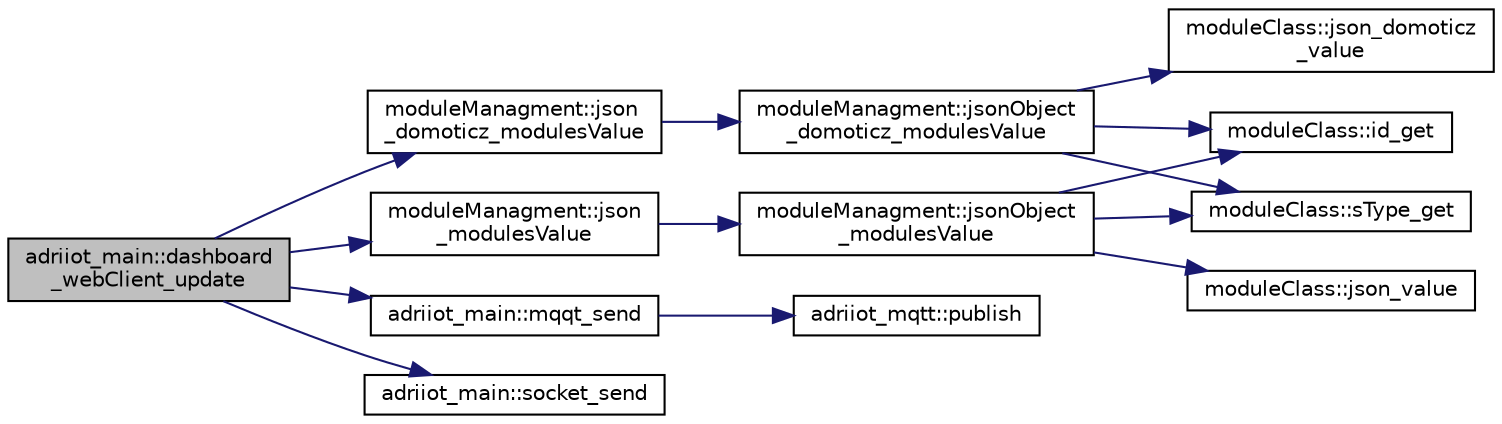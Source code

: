 digraph "adriiot_main::dashboard_webClient_update"
{
 // LATEX_PDF_SIZE
  edge [fontname="Helvetica",fontsize="10",labelfontname="Helvetica",labelfontsize="10"];
  node [fontname="Helvetica",fontsize="10",shape=record];
  rankdir="LR";
  Node1 [label="adriiot_main::dashboard\l_webClient_update",height=0.2,width=0.4,color="black", fillcolor="grey75", style="filled", fontcolor="black",tooltip=" "];
  Node1 -> Node2 [color="midnightblue",fontsize="10",style="solid",fontname="Helvetica"];
  Node2 [label="moduleManagment::json\l_domoticz_modulesValue",height=0.2,width=0.4,color="black", fillcolor="white", style="filled",URL="$classmodule_managment.html#a670b0306ed20939b6cabfaf06ea365f8",tooltip=" "];
  Node2 -> Node3 [color="midnightblue",fontsize="10",style="solid",fontname="Helvetica"];
  Node3 [label="moduleManagment::jsonObject\l_domoticz_modulesValue",height=0.2,width=0.4,color="black", fillcolor="white", style="filled",URL="$classmodule_managment.html#accdef0f4a60537510ee44fecdd52c9c0",tooltip=" "];
  Node3 -> Node4 [color="midnightblue",fontsize="10",style="solid",fontname="Helvetica"];
  Node4 [label="moduleClass::id_get",height=0.2,width=0.4,color="black", fillcolor="white", style="filled",URL="$classmodule_class.html#ac2e059dfc9c2770db04edc475163eff5",tooltip=" "];
  Node3 -> Node5 [color="midnightblue",fontsize="10",style="solid",fontname="Helvetica"];
  Node5 [label="moduleClass::json_domoticz\l_value",height=0.2,width=0.4,color="black", fillcolor="white", style="filled",URL="$classmodule_class.html#a63a88b8929fce9e3c068194316088fd9",tooltip=" "];
  Node3 -> Node6 [color="midnightblue",fontsize="10",style="solid",fontname="Helvetica"];
  Node6 [label="moduleClass::sType_get",height=0.2,width=0.4,color="black", fillcolor="white", style="filled",URL="$classmodule_class.html#afec658fffce74b4ee8391fd268404164",tooltip=" "];
  Node1 -> Node7 [color="midnightblue",fontsize="10",style="solid",fontname="Helvetica"];
  Node7 [label="moduleManagment::json\l_modulesValue",height=0.2,width=0.4,color="black", fillcolor="white", style="filled",URL="$classmodule_managment.html#a915f81c4e0f1add284d3750348b37086",tooltip=" "];
  Node7 -> Node8 [color="midnightblue",fontsize="10",style="solid",fontname="Helvetica"];
  Node8 [label="moduleManagment::jsonObject\l_modulesValue",height=0.2,width=0.4,color="black", fillcolor="white", style="filled",URL="$classmodule_managment.html#a18042246c6c3002046f8a7ffccfa14dc",tooltip=" "];
  Node8 -> Node4 [color="midnightblue",fontsize="10",style="solid",fontname="Helvetica"];
  Node8 -> Node9 [color="midnightblue",fontsize="10",style="solid",fontname="Helvetica"];
  Node9 [label="moduleClass::json_value",height=0.2,width=0.4,color="black", fillcolor="white", style="filled",URL="$classmodule_class.html#ab38070e15e349d3f01a2e88749ee07c1",tooltip=" "];
  Node8 -> Node6 [color="midnightblue",fontsize="10",style="solid",fontname="Helvetica"];
  Node1 -> Node10 [color="midnightblue",fontsize="10",style="solid",fontname="Helvetica"];
  Node10 [label="adriiot_main::mqqt_send",height=0.2,width=0.4,color="black", fillcolor="white", style="filled",URL="$classadriiot__main.html#a5033b07dda88ffc66a75ce42772918cc",tooltip=" "];
  Node10 -> Node11 [color="midnightblue",fontsize="10",style="solid",fontname="Helvetica"];
  Node11 [label="adriiot_mqtt::publish",height=0.2,width=0.4,color="black", fillcolor="white", style="filled",URL="$classadriiot__mqtt.html#a2a9a1e06bdff92fd1a32bb97d085c70c",tooltip=" "];
  Node1 -> Node12 [color="midnightblue",fontsize="10",style="solid",fontname="Helvetica"];
  Node12 [label="adriiot_main::socket_send",height=0.2,width=0.4,color="black", fillcolor="white", style="filled",URL="$classadriiot__main.html#a9327776226fbd2eec6a8fe6cfcc3b97e",tooltip=" "];
}
